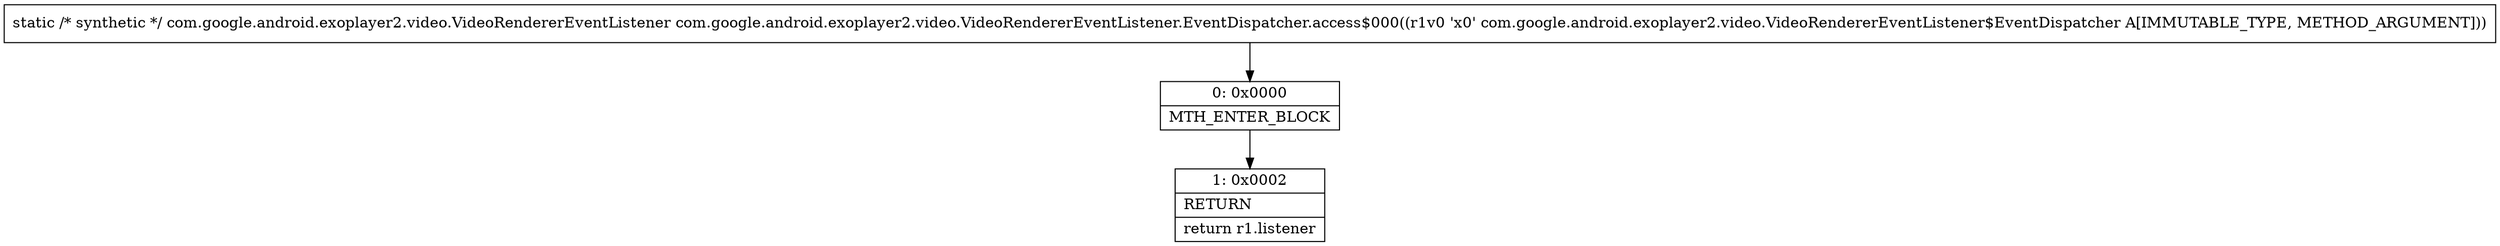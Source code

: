 digraph "CFG forcom.google.android.exoplayer2.video.VideoRendererEventListener.EventDispatcher.access$000(Lcom\/google\/android\/exoplayer2\/video\/VideoRendererEventListener$EventDispatcher;)Lcom\/google\/android\/exoplayer2\/video\/VideoRendererEventListener;" {
Node_0 [shape=record,label="{0\:\ 0x0000|MTH_ENTER_BLOCK\l}"];
Node_1 [shape=record,label="{1\:\ 0x0002|RETURN\l|return r1.listener\l}"];
MethodNode[shape=record,label="{static \/* synthetic *\/ com.google.android.exoplayer2.video.VideoRendererEventListener com.google.android.exoplayer2.video.VideoRendererEventListener.EventDispatcher.access$000((r1v0 'x0' com.google.android.exoplayer2.video.VideoRendererEventListener$EventDispatcher A[IMMUTABLE_TYPE, METHOD_ARGUMENT])) }"];
MethodNode -> Node_0;
Node_0 -> Node_1;
}

